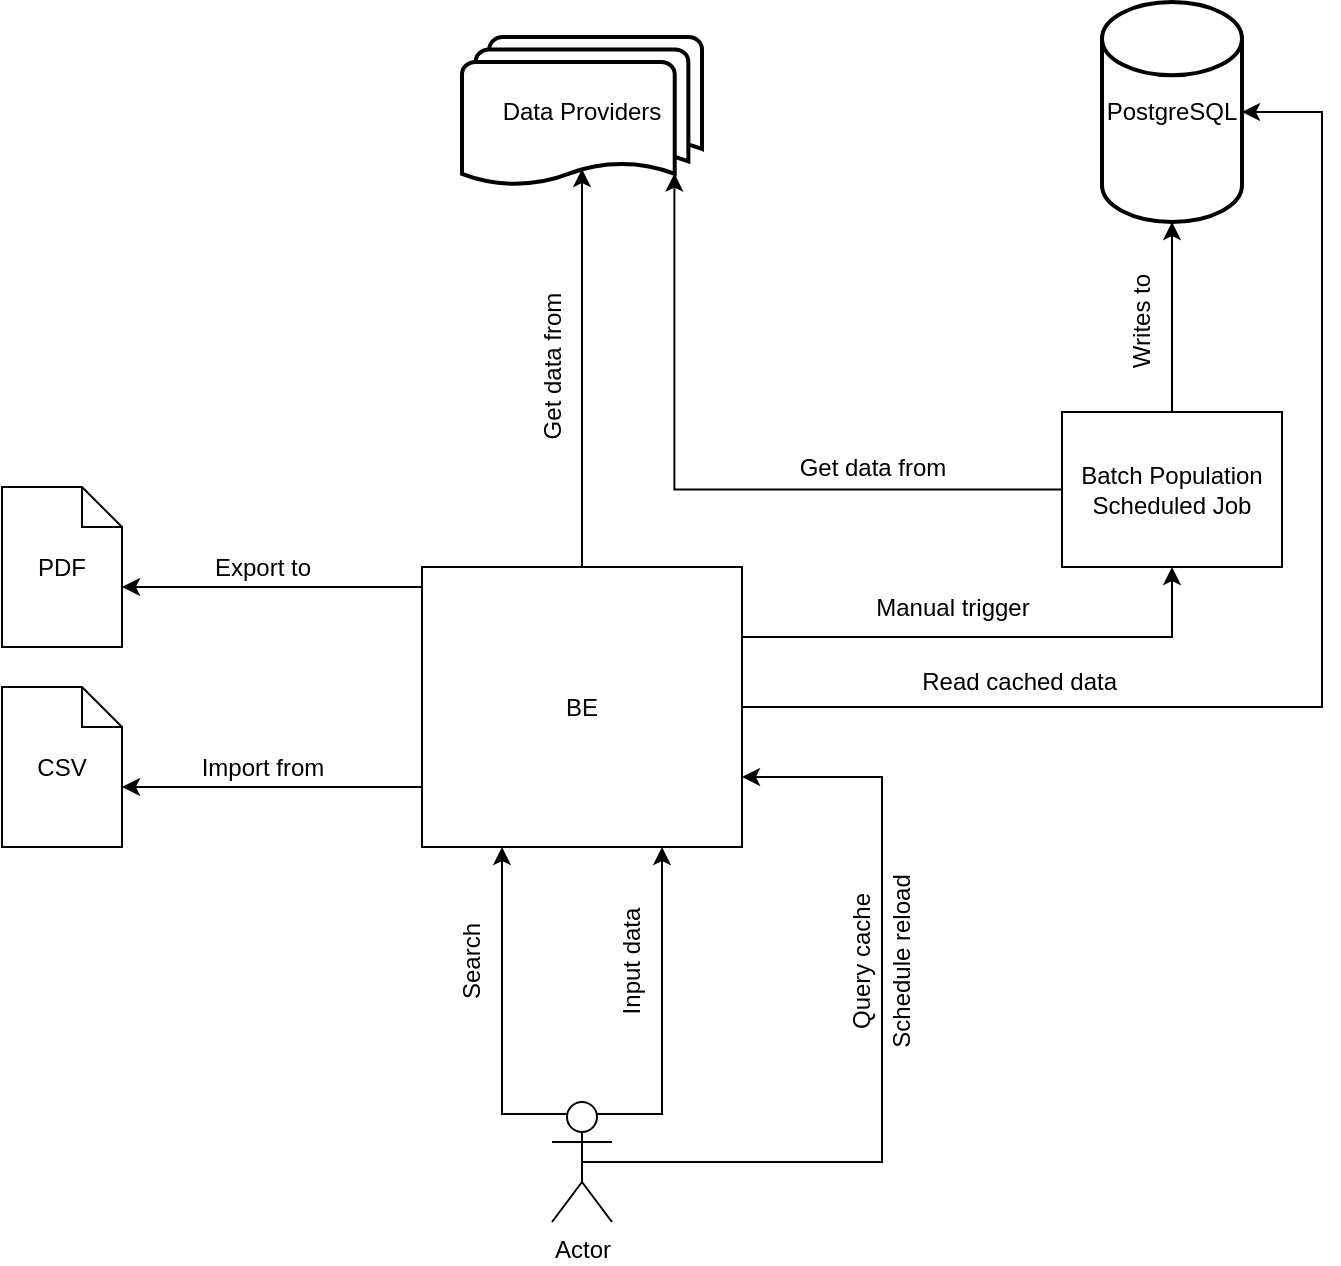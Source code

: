 <mxfile version="15.4.1" type="device"><diagram id="BFYXDmEEEGLVJU90RhDX" name="Page-1"><mxGraphModel dx="1422" dy="739" grid="1" gridSize="10" guides="1" tooltips="1" connect="1" arrows="1" fold="1" page="1" pageScale="1" pageWidth="850" pageHeight="1100" math="0" shadow="0"><root><mxCell id="0"/><mxCell id="1" parent="0"/><mxCell id="p5GdjVFRigq-YwrLWUL--1" value="PostgreSQL" style="strokeWidth=2;html=1;shape=mxgraph.flowchart.database;whiteSpace=wrap;" vertex="1" parent="1"><mxGeometry x="680" y="140" width="70" height="110" as="geometry"/></mxCell><mxCell id="p5GdjVFRigq-YwrLWUL--2" value="Data Providers" style="strokeWidth=2;html=1;shape=mxgraph.flowchart.multi-document;whiteSpace=wrap;" vertex="1" parent="1"><mxGeometry x="360" y="157.5" width="120" height="75" as="geometry"/></mxCell><mxCell id="p5GdjVFRigq-YwrLWUL--8" style="edgeStyle=orthogonalEdgeStyle;rounded=0;orthogonalLoop=1;jettySize=auto;html=1;exitX=0;exitY=0.25;exitDx=0;exitDy=0;entryX=0;entryY=0;entryDx=60;entryDy=50;entryPerimeter=0;" edge="1" parent="1" source="p5GdjVFRigq-YwrLWUL--3" target="p5GdjVFRigq-YwrLWUL--7"><mxGeometry relative="1" as="geometry"><Array as="points"><mxPoint x="340" y="432.5"/></Array></mxGeometry></mxCell><mxCell id="p5GdjVFRigq-YwrLWUL--10" style="edgeStyle=orthogonalEdgeStyle;rounded=0;orthogonalLoop=1;jettySize=auto;html=1;exitX=0;exitY=0.75;exitDx=0;exitDy=0;entryX=0;entryY=0;entryDx=60;entryDy=50;entryPerimeter=0;" edge="1" parent="1" source="p5GdjVFRigq-YwrLWUL--3" target="p5GdjVFRigq-YwrLWUL--6"><mxGeometry relative="1" as="geometry"><Array as="points"><mxPoint x="340" y="532.5"/></Array></mxGeometry></mxCell><mxCell id="p5GdjVFRigq-YwrLWUL--31" style="edgeStyle=orthogonalEdgeStyle;rounded=0;orthogonalLoop=1;jettySize=auto;html=1;exitX=1;exitY=0.5;exitDx=0;exitDy=0;entryX=1;entryY=0.5;entryDx=0;entryDy=0;entryPerimeter=0;" edge="1" parent="1" source="p5GdjVFRigq-YwrLWUL--3" target="p5GdjVFRigq-YwrLWUL--1"><mxGeometry relative="1" as="geometry"><Array as="points"><mxPoint x="790" y="493"/><mxPoint x="790" y="195"/></Array></mxGeometry></mxCell><mxCell id="p5GdjVFRigq-YwrLWUL--35" style="edgeStyle=orthogonalEdgeStyle;rounded=0;orthogonalLoop=1;jettySize=auto;html=1;exitX=1;exitY=0.25;exitDx=0;exitDy=0;entryX=0.5;entryY=1;entryDx=0;entryDy=0;" edge="1" parent="1" source="p5GdjVFRigq-YwrLWUL--3" target="p5GdjVFRigq-YwrLWUL--25"><mxGeometry relative="1" as="geometry"/></mxCell><mxCell id="p5GdjVFRigq-YwrLWUL--3" value="BE" style="rounded=0;whiteSpace=wrap;html=1;" vertex="1" parent="1"><mxGeometry x="340" y="422.5" width="160" height="140" as="geometry"/></mxCell><mxCell id="p5GdjVFRigq-YwrLWUL--4" value="" style="endArrow=classic;html=1;rounded=0;edgeStyle=orthogonalEdgeStyle;entryX=0.5;entryY=0.88;entryDx=0;entryDy=0;entryPerimeter=0;exitX=0.5;exitY=0;exitDx=0;exitDy=0;" edge="1" parent="1" source="p5GdjVFRigq-YwrLWUL--3" target="p5GdjVFRigq-YwrLWUL--2"><mxGeometry width="50" height="50" relative="1" as="geometry"><mxPoint x="410" y="492.5" as="sourcePoint"/><mxPoint x="460" y="442.5" as="targetPoint"/></mxGeometry></mxCell><mxCell id="p5GdjVFRigq-YwrLWUL--5" value="Get data from" style="text;html=1;align=center;verticalAlign=middle;resizable=0;points=[];autosize=1;strokeColor=none;fillColor=none;rotation=-90;" vertex="1" parent="1"><mxGeometry x="360" y="312.5" width="90" height="20" as="geometry"/></mxCell><mxCell id="p5GdjVFRigq-YwrLWUL--6" value="CSV" style="shape=note;size=20;whiteSpace=wrap;html=1;" vertex="1" parent="1"><mxGeometry x="130" y="482.5" width="60" height="80" as="geometry"/></mxCell><mxCell id="p5GdjVFRigq-YwrLWUL--7" value="PDF" style="shape=note;size=20;whiteSpace=wrap;html=1;" vertex="1" parent="1"><mxGeometry x="130" y="382.5" width="60" height="80" as="geometry"/></mxCell><mxCell id="p5GdjVFRigq-YwrLWUL--9" value="Export to" style="text;html=1;align=center;verticalAlign=middle;resizable=0;points=[];autosize=1;strokeColor=none;fillColor=none;" vertex="1" parent="1"><mxGeometry x="230" y="412.5" width="60" height="20" as="geometry"/></mxCell><mxCell id="p5GdjVFRigq-YwrLWUL--12" value="Import from" style="text;html=1;align=center;verticalAlign=middle;resizable=0;points=[];autosize=1;strokeColor=none;fillColor=none;" vertex="1" parent="1"><mxGeometry x="220" y="512.5" width="80" height="20" as="geometry"/></mxCell><mxCell id="p5GdjVFRigq-YwrLWUL--17" style="edgeStyle=orthogonalEdgeStyle;rounded=0;orthogonalLoop=1;jettySize=auto;html=1;exitX=0.25;exitY=0.1;exitDx=0;exitDy=0;exitPerimeter=0;entryX=0.25;entryY=1;entryDx=0;entryDy=0;" edge="1" parent="1" source="p5GdjVFRigq-YwrLWUL--13" target="p5GdjVFRigq-YwrLWUL--3"><mxGeometry relative="1" as="geometry"><Array as="points"><mxPoint x="380" y="696"/></Array></mxGeometry></mxCell><mxCell id="p5GdjVFRigq-YwrLWUL--19" style="edgeStyle=orthogonalEdgeStyle;rounded=0;orthogonalLoop=1;jettySize=auto;html=1;exitX=0.75;exitY=0.1;exitDx=0;exitDy=0;exitPerimeter=0;entryX=0.75;entryY=1;entryDx=0;entryDy=0;" edge="1" parent="1" source="p5GdjVFRigq-YwrLWUL--13" target="p5GdjVFRigq-YwrLWUL--3"><mxGeometry relative="1" as="geometry"><Array as="points"><mxPoint x="460" y="696"/></Array></mxGeometry></mxCell><mxCell id="p5GdjVFRigq-YwrLWUL--22" style="edgeStyle=orthogonalEdgeStyle;rounded=0;orthogonalLoop=1;jettySize=auto;html=1;exitX=0.5;exitY=0.5;exitDx=0;exitDy=0;exitPerimeter=0;entryX=1;entryY=0.75;entryDx=0;entryDy=0;" edge="1" parent="1" source="p5GdjVFRigq-YwrLWUL--13" target="p5GdjVFRigq-YwrLWUL--3"><mxGeometry relative="1" as="geometry"><Array as="points"><mxPoint x="570" y="720"/><mxPoint x="570" y="528"/></Array></mxGeometry></mxCell><mxCell id="p5GdjVFRigq-YwrLWUL--13" value="Actor" style="shape=umlActor;verticalLabelPosition=bottom;verticalAlign=top;html=1;" vertex="1" parent="1"><mxGeometry x="405" y="690" width="30" height="60" as="geometry"/></mxCell><mxCell id="p5GdjVFRigq-YwrLWUL--18" value="Search" style="text;html=1;align=center;verticalAlign=middle;resizable=0;points=[];autosize=1;strokeColor=none;fillColor=none;rotation=-90;" vertex="1" parent="1"><mxGeometry x="340" y="610" width="50" height="20" as="geometry"/></mxCell><mxCell id="p5GdjVFRigq-YwrLWUL--20" value="Input data" style="text;html=1;align=center;verticalAlign=middle;resizable=0;points=[];autosize=1;strokeColor=none;fillColor=none;rotation=-90;" vertex="1" parent="1"><mxGeometry x="410" y="610" width="70" height="20" as="geometry"/></mxCell><mxCell id="p5GdjVFRigq-YwrLWUL--23" value="Query cache" style="text;html=1;align=center;verticalAlign=middle;resizable=0;points=[];autosize=1;strokeColor=none;fillColor=none;rotation=-90;" vertex="1" parent="1"><mxGeometry x="520" y="610" width="80" height="20" as="geometry"/></mxCell><mxCell id="p5GdjVFRigq-YwrLWUL--24" value="Schedule reload" style="text;html=1;align=center;verticalAlign=middle;resizable=0;points=[];autosize=1;strokeColor=none;fillColor=none;rotation=-90;" vertex="1" parent="1"><mxGeometry x="530" y="610" width="100" height="20" as="geometry"/></mxCell><mxCell id="p5GdjVFRigq-YwrLWUL--26" style="edgeStyle=orthogonalEdgeStyle;rounded=0;orthogonalLoop=1;jettySize=auto;html=1;exitX=0;exitY=0.5;exitDx=0;exitDy=0;entryX=0.885;entryY=0.91;entryDx=0;entryDy=0;entryPerimeter=0;" edge="1" parent="1" source="p5GdjVFRigq-YwrLWUL--25" target="p5GdjVFRigq-YwrLWUL--2"><mxGeometry relative="1" as="geometry"/></mxCell><mxCell id="p5GdjVFRigq-YwrLWUL--28" style="edgeStyle=orthogonalEdgeStyle;rounded=0;orthogonalLoop=1;jettySize=auto;html=1;exitX=0.5;exitY=0;exitDx=0;exitDy=0;entryX=0.5;entryY=1;entryDx=0;entryDy=0;entryPerimeter=0;" edge="1" parent="1" source="p5GdjVFRigq-YwrLWUL--25" target="p5GdjVFRigq-YwrLWUL--1"><mxGeometry relative="1" as="geometry"/></mxCell><mxCell id="p5GdjVFRigq-YwrLWUL--25" value="Batch Population Scheduled Job" style="rounded=0;whiteSpace=wrap;html=1;" vertex="1" parent="1"><mxGeometry x="660" y="345" width="110" height="77.5" as="geometry"/></mxCell><mxCell id="p5GdjVFRigq-YwrLWUL--27" value="Get data from" style="text;html=1;align=center;verticalAlign=middle;resizable=0;points=[];autosize=1;strokeColor=none;fillColor=none;" vertex="1" parent="1"><mxGeometry x="520" y="362.5" width="90" height="20" as="geometry"/></mxCell><mxCell id="p5GdjVFRigq-YwrLWUL--29" value="Writes to" style="text;html=1;align=center;verticalAlign=middle;resizable=0;points=[];autosize=1;strokeColor=none;fillColor=none;rotation=-90;" vertex="1" parent="1"><mxGeometry x="670" y="290" width="60" height="20" as="geometry"/></mxCell><mxCell id="p5GdjVFRigq-YwrLWUL--32" value="Read cached data&amp;nbsp;" style="text;html=1;align=center;verticalAlign=middle;resizable=0;points=[];autosize=1;strokeColor=none;fillColor=none;" vertex="1" parent="1"><mxGeometry x="580" y="470" width="120" height="20" as="geometry"/></mxCell><mxCell id="p5GdjVFRigq-YwrLWUL--36" value="Manual trigger" style="text;html=1;align=center;verticalAlign=middle;resizable=0;points=[];autosize=1;strokeColor=none;fillColor=none;" vertex="1" parent="1"><mxGeometry x="560" y="432.5" width="90" height="20" as="geometry"/></mxCell></root></mxGraphModel></diagram></mxfile>
